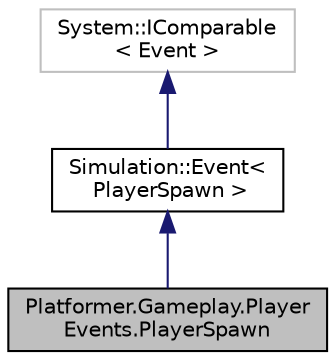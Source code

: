 digraph "Platformer.Gameplay.PlayerEvents.PlayerSpawn"
{
 // LATEX_PDF_SIZE
  edge [fontname="Helvetica",fontsize="10",labelfontname="Helvetica",labelfontsize="10"];
  node [fontname="Helvetica",fontsize="10",shape=record];
  Node1 [label="Platformer.Gameplay.Player\lEvents.PlayerSpawn",height=0.2,width=0.4,color="black", fillcolor="grey75", style="filled", fontcolor="black",tooltip="Fired when the player is spawned after dying."];
  Node2 -> Node1 [dir="back",color="midnightblue",fontsize="10",style="solid",fontname="Helvetica"];
  Node2 [label="Simulation::Event\<\l PlayerSpawn \>",height=0.2,width=0.4,color="black", fillcolor="white", style="filled",URL="$class_platformer_1_1_core_1_1_simulation_1_1_event.html",tooltip=" "];
  Node3 -> Node2 [dir="back",color="midnightblue",fontsize="10",style="solid",fontname="Helvetica"];
  Node3 [label="System::IComparable\l\< Event \>",height=0.2,width=0.4,color="grey75", fillcolor="white", style="filled",tooltip=" "];
}
